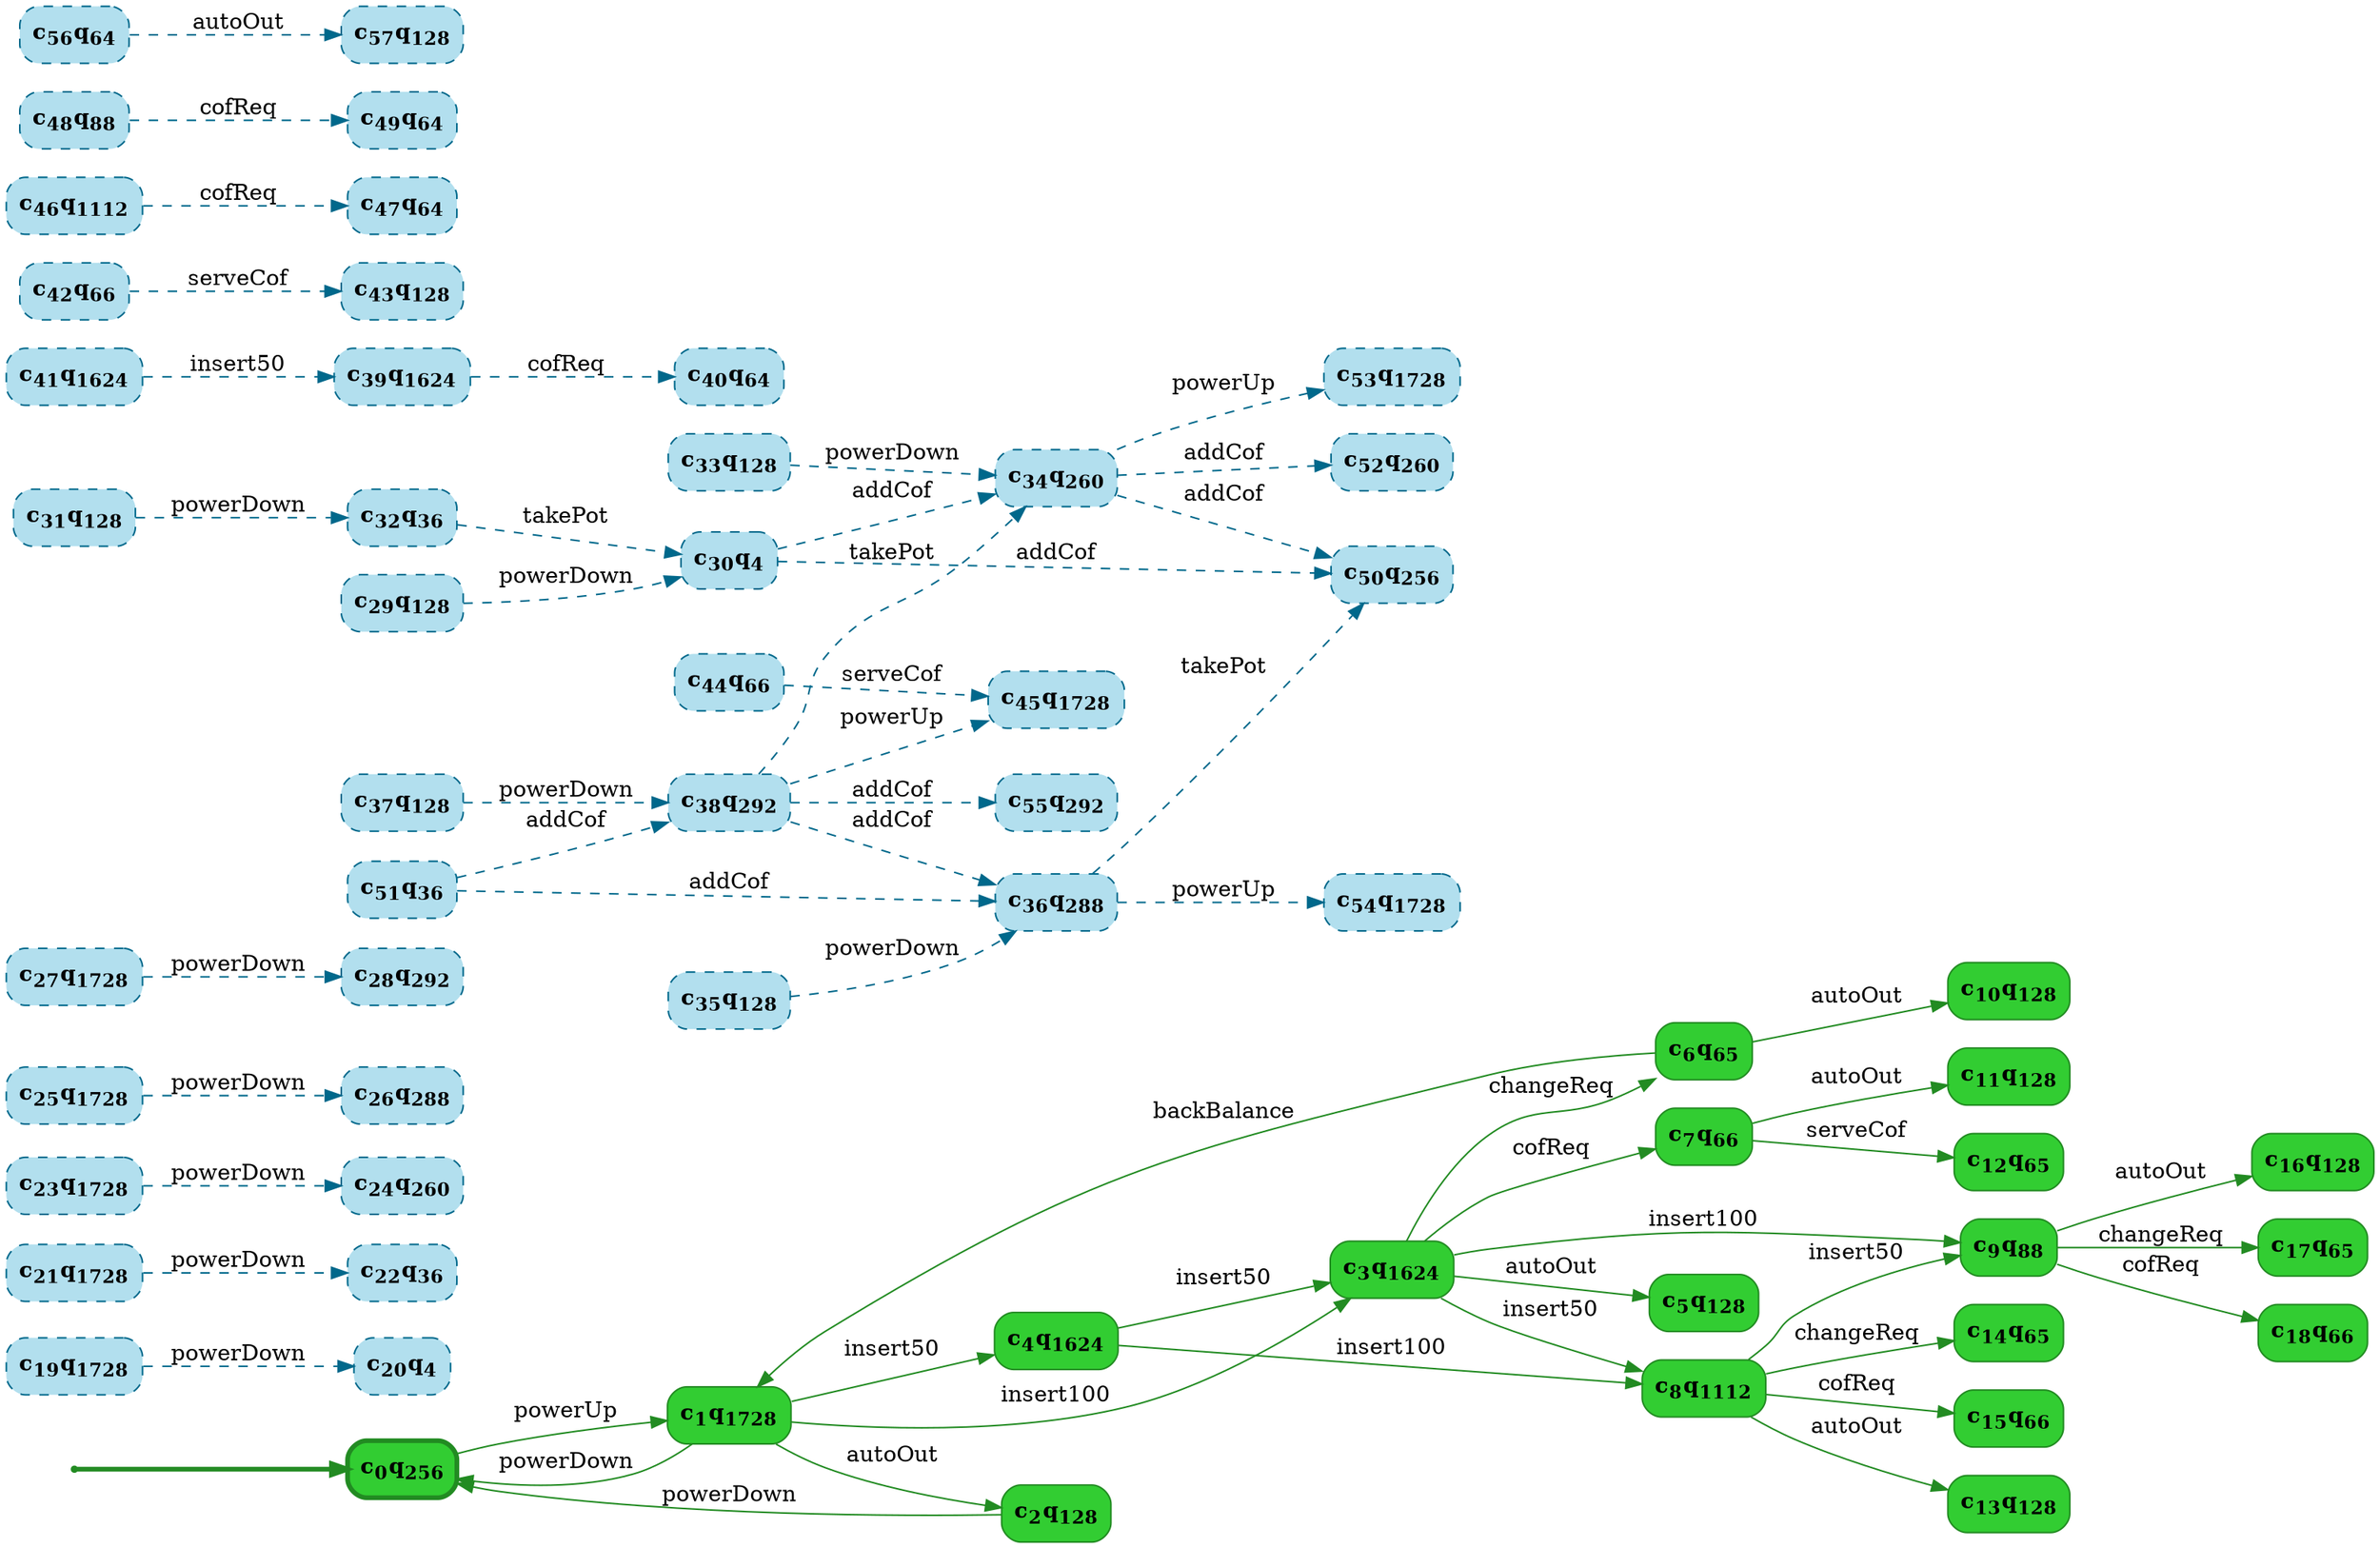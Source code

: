 digraph g {

	rankdir="LR"

	__invisible__[shape="point", color="forestgreen"]
	c0q256[label=<<b>c<sub>0</sub>q<sub>256</sub></b>>, shape="box", style="rounded, filled", fillcolor="limegreen", color="forestgreen", penwidth=3] // Initial
	c1q1728[label=<<b>c<sub>1</sub>q<sub>1728</sub></b>>, shape="box", style="rounded, filled", fillcolor="limegreen", color="forestgreen"]
	c2q128[label=<<b>c<sub>2</sub>q<sub>128</sub></b>>, shape="box", style="rounded, filled", fillcolor="limegreen", color="forestgreen"]
	c3q1624[label=<<b>c<sub>3</sub>q<sub>1624</sub></b>>, shape="box", style="rounded, filled", fillcolor="limegreen", color="forestgreen"]
	c5q128[label=<<b>c<sub>5</sub>q<sub>128</sub></b>>, shape="box", style="rounded, filled", fillcolor="limegreen", color="forestgreen"]
	c6q65[label=<<b>c<sub>6</sub>q<sub>65</sub></b>>, shape="box", style="rounded, filled", fillcolor="limegreen", color="forestgreen"]
	c10q128[label=<<b>c<sub>10</sub>q<sub>128</sub></b>>, shape="box", style="rounded, filled", fillcolor="limegreen", color="forestgreen"]
	c7q66[label=<<b>c<sub>7</sub>q<sub>66</sub></b>>, shape="box", style="rounded, filled", fillcolor="limegreen", color="forestgreen"]
	c11q128[label=<<b>c<sub>11</sub>q<sub>128</sub></b>>, shape="box", style="rounded, filled", fillcolor="limegreen", color="forestgreen"]
	c12q65[label=<<b>c<sub>12</sub>q<sub>65</sub></b>>, shape="box", style="rounded, filled", fillcolor="limegreen", color="forestgreen"]
	c9q88[label=<<b>c<sub>9</sub>q<sub>88</sub></b>>, shape="box", style="rounded, filled", fillcolor="limegreen", color="forestgreen"]
	c16q128[label=<<b>c<sub>16</sub>q<sub>128</sub></b>>, shape="box", style="rounded, filled", fillcolor="limegreen", color="forestgreen"]
	c17q65[label=<<b>c<sub>17</sub>q<sub>65</sub></b>>, shape="box", style="rounded, filled", fillcolor="limegreen", color="forestgreen"]
	c18q66[label=<<b>c<sub>18</sub>q<sub>66</sub></b>>, shape="box", style="rounded, filled", fillcolor="limegreen", color="forestgreen"]
	c8q1112[label=<<b>c<sub>8</sub>q<sub>1112</sub></b>>, shape="box", style="rounded, filled", fillcolor="limegreen", color="forestgreen"]
	c13q128[label=<<b>c<sub>13</sub>q<sub>128</sub></b>>, shape="box", style="rounded, filled", fillcolor="limegreen", color="forestgreen"]
	c14q65[label=<<b>c<sub>14</sub>q<sub>65</sub></b>>, shape="box", style="rounded, filled", fillcolor="limegreen", color="forestgreen"]
	c15q66[label=<<b>c<sub>15</sub>q<sub>66</sub></b>>, shape="box", style="rounded, filled", fillcolor="limegreen", color="forestgreen"]
	c4q1624[label=<<b>c<sub>4</sub>q<sub>1624</sub></b>>, shape="box", style="rounded, filled", fillcolor="limegreen", color="forestgreen"]
	c19q1728[label=<<b>c<sub>19</sub>q<sub>1728</sub></b>>, shape="box", style="rounded, filled, dashed", fillcolor="lightblue2", color="deepskyblue4"]
	c20q4[label=<<b>c<sub>20</sub>q<sub>4</sub></b>>, shape="box", style="rounded, filled, dashed", fillcolor="lightblue2", color="deepskyblue4"]
	c21q1728[label=<<b>c<sub>21</sub>q<sub>1728</sub></b>>, shape="box", style="rounded, filled, dashed", fillcolor="lightblue2", color="deepskyblue4"]
	c22q36[label=<<b>c<sub>22</sub>q<sub>36</sub></b>>, shape="box", style="rounded, filled, dashed", fillcolor="lightblue2", color="deepskyblue4"]
	c23q1728[label=<<b>c<sub>23</sub>q<sub>1728</sub></b>>, shape="box", style="rounded, filled, dashed", fillcolor="lightblue2", color="deepskyblue4"]
	c24q260[label=<<b>c<sub>24</sub>q<sub>260</sub></b>>, shape="box", style="rounded, filled, dashed", fillcolor="lightblue2", color="deepskyblue4"]
	c25q1728[label=<<b>c<sub>25</sub>q<sub>1728</sub></b>>, shape="box", style="rounded, filled, dashed", fillcolor="lightblue2", color="deepskyblue4"]
	c26q288[label=<<b>c<sub>26</sub>q<sub>288</sub></b>>, shape="box", style="rounded, filled, dashed", fillcolor="lightblue2", color="deepskyblue4"]
	c27q1728[label=<<b>c<sub>27</sub>q<sub>1728</sub></b>>, shape="box", style="rounded, filled, dashed", fillcolor="lightblue2", color="deepskyblue4"]
	c28q292[label=<<b>c<sub>28</sub>q<sub>292</sub></b>>, shape="box", style="rounded, filled, dashed", fillcolor="lightblue2", color="deepskyblue4"]
	c29q128[label=<<b>c<sub>29</sub>q<sub>128</sub></b>>, shape="box", style="rounded, filled, dashed", fillcolor="lightblue2", color="deepskyblue4"]
	c30q4[label=<<b>c<sub>30</sub>q<sub>4</sub></b>>, shape="box", style="rounded, filled, dashed", fillcolor="lightblue2", color="deepskyblue4"]
	c31q128[label=<<b>c<sub>31</sub>q<sub>128</sub></b>>, shape="box", style="rounded, filled, dashed", fillcolor="lightblue2", color="deepskyblue4"]
	c32q36[label=<<b>c<sub>32</sub>q<sub>36</sub></b>>, shape="box", style="rounded, filled, dashed", fillcolor="lightblue2", color="deepskyblue4"]
	c33q128[label=<<b>c<sub>33</sub>q<sub>128</sub></b>>, shape="box", style="rounded, filled, dashed", fillcolor="lightblue2", color="deepskyblue4"]
	c34q260[label=<<b>c<sub>34</sub>q<sub>260</sub></b>>, shape="box", style="rounded, filled, dashed", fillcolor="lightblue2", color="deepskyblue4"]
	c35q128[label=<<b>c<sub>35</sub>q<sub>128</sub></b>>, shape="box", style="rounded, filled, dashed", fillcolor="lightblue2", color="deepskyblue4"]
	c36q288[label=<<b>c<sub>36</sub>q<sub>288</sub></b>>, shape="box", style="rounded, filled, dashed", fillcolor="lightblue2", color="deepskyblue4"]
	c37q128[label=<<b>c<sub>37</sub>q<sub>128</sub></b>>, shape="box", style="rounded, filled, dashed", fillcolor="lightblue2", color="deepskyblue4"]
	c38q292[label=<<b>c<sub>38</sub>q<sub>292</sub></b>>, shape="box", style="rounded, filled, dashed", fillcolor="lightblue2", color="deepskyblue4"]
	c39q1624[label=<<b>c<sub>39</sub>q<sub>1624</sub></b>>, shape="box", style="rounded, filled, dashed", fillcolor="lightblue2", color="deepskyblue4"]
	c40q64[label=<<b>c<sub>40</sub>q<sub>64</sub></b>>, shape="box", style="rounded, filled, dashed", fillcolor="lightblue2", color="deepskyblue4"]
	c41q1624[label=<<b>c<sub>41</sub>q<sub>1624</sub></b>>, shape="box", style="rounded, filled, dashed", fillcolor="lightblue2", color="deepskyblue4"]
	c42q66[label=<<b>c<sub>42</sub>q<sub>66</sub></b>>, shape="box", style="rounded, filled, dashed", fillcolor="lightblue2", color="deepskyblue4"]
	c43q128[label=<<b>c<sub>43</sub>q<sub>128</sub></b>>, shape="box", style="rounded, filled, dashed", fillcolor="lightblue2", color="deepskyblue4"]
	c44q66[label=<<b>c<sub>44</sub>q<sub>66</sub></b>>, shape="box", style="rounded, filled, dashed", fillcolor="lightblue2", color="deepskyblue4"]
	c45q1728[label=<<b>c<sub>45</sub>q<sub>1728</sub></b>>, shape="box", style="rounded, filled, dashed", fillcolor="lightblue2", color="deepskyblue4"]
	c46q1112[label=<<b>c<sub>46</sub>q<sub>1112</sub></b>>, shape="box", style="rounded, filled, dashed", fillcolor="lightblue2", color="deepskyblue4"]
	c47q64[label=<<b>c<sub>47</sub>q<sub>64</sub></b>>, shape="box", style="rounded, filled, dashed", fillcolor="lightblue2", color="deepskyblue4"]
	c48q88[label=<<b>c<sub>48</sub>q<sub>88</sub></b>>, shape="box", style="rounded, filled, dashed", fillcolor="lightblue2", color="deepskyblue4"]
	c49q64[label=<<b>c<sub>49</sub>q<sub>64</sub></b>>, shape="box", style="rounded, filled, dashed", fillcolor="lightblue2", color="deepskyblue4"]
	c50q256[label=<<b>c<sub>50</sub>q<sub>256</sub></b>>, shape="box", style="rounded, filled, dashed", fillcolor="lightblue2", color="deepskyblue4"]
	c51q36[label=<<b>c<sub>51</sub>q<sub>36</sub></b>>, shape="box", style="rounded, filled, dashed", fillcolor="lightblue2", color="deepskyblue4"]
	c52q260[label=<<b>c<sub>52</sub>q<sub>260</sub></b>>, shape="box", style="rounded, filled, dashed", fillcolor="lightblue2", color="deepskyblue4"]
	c53q1728[label=<<b>c<sub>53</sub>q<sub>1728</sub></b>>, shape="box", style="rounded, filled, dashed", fillcolor="lightblue2", color="deepskyblue4"]
	c54q1728[label=<<b>c<sub>54</sub>q<sub>1728</sub></b>>, shape="box", style="rounded, filled, dashed", fillcolor="lightblue2", color="deepskyblue4"]
	c55q292[label=<<b>c<sub>55</sub>q<sub>292</sub></b>>, shape="box", style="rounded, filled, dashed", fillcolor="lightblue2", color="deepskyblue4"]
	c56q64[label=<<b>c<sub>56</sub>q<sub>64</sub></b>>, shape="box", style="rounded, filled, dashed", fillcolor="lightblue2", color="deepskyblue4"]
	c57q128[label=<<b>c<sub>57</sub>q<sub>128</sub></b>>, shape="box", style="rounded, filled, dashed", fillcolor="lightblue2", color="deepskyblue4"]

	__invisible__ -> c0q256[penwidth=3, color="forestgreen"]
	c0q256 -> c1q1728[label=<powerUp>, color="forestgreen"]
	c1q1728 -> c2q128[label=<autoOut>, color="forestgreen"]
	c2q128 -> c0q256[label=<powerDown>, color="forestgreen"]
	c1q1728 -> c3q1624[label=<insert100>, color="forestgreen"]
	c3q1624 -> c5q128[label=<autoOut>, color="forestgreen"]
	c3q1624 -> c6q65[label=<changeReq>, color="forestgreen"]
	c6q65 -> c10q128[label=<autoOut>, color="forestgreen"]
	c6q65 -> c1q1728[label=<backBalance>, color="forestgreen"]
	c3q1624 -> c7q66[label=<cofReq>, color="forestgreen"]
	c7q66 -> c11q128[label=<autoOut>, color="forestgreen"]
	c7q66 -> c12q65[label=<serveCof>, color="forestgreen"]
	c3q1624 -> c9q88[label=<insert100>, color="forestgreen"]
	c9q88 -> c16q128[label=<autoOut>, color="forestgreen"]
	c9q88 -> c17q65[label=<changeReq>, color="forestgreen"]
	c9q88 -> c18q66[label=<cofReq>, color="forestgreen"]
	c3q1624 -> c8q1112[label=<insert50>, color="forestgreen"]
	c8q1112 -> c13q128[label=<autoOut>, color="forestgreen"]
	c8q1112 -> c14q65[label=<changeReq>, color="forestgreen"]
	c8q1112 -> c15q66[label=<cofReq>, color="forestgreen"]
	c8q1112 -> c9q88[label=<insert50>, color="forestgreen"]
	c1q1728 -> c4q1624[label=<insert50>, color="forestgreen"]
	c4q1624 -> c8q1112[label=<insert100>, color="forestgreen"]
	c4q1624 -> c3q1624[label=<insert50>, color="forestgreen"]
	c1q1728 -> c0q256[label=<powerDown>, color="forestgreen"]
	c19q1728 -> c20q4[label=<powerDown>, color="deepskyblue4", style="dashed"]
	c21q1728 -> c22q36[label=<powerDown>, color="deepskyblue4", style="dashed"]
	c23q1728 -> c24q260[label=<powerDown>, color="deepskyblue4", style="dashed"]
	c25q1728 -> c26q288[label=<powerDown>, color="deepskyblue4", style="dashed"]
	c27q1728 -> c28q292[label=<powerDown>, color="deepskyblue4", style="dashed"]
	c29q128 -> c30q4[label=<powerDown>, color="deepskyblue4", style="dashed"]
	c31q128 -> c32q36[label=<powerDown>, color="deepskyblue4", style="dashed"]
	c33q128 -> c34q260[label=<powerDown>, color="deepskyblue4", style="dashed"]
	c35q128 -> c36q288[label=<powerDown>, color="deepskyblue4", style="dashed"]
	c37q128 -> c38q292[label=<powerDown>, color="deepskyblue4", style="dashed"]
	c39q1624 -> c40q64[label=<cofReq>, color="deepskyblue4", style="dashed"]
	c41q1624 -> c39q1624[label=<insert50>, color="deepskyblue4", style="dashed"]
	c42q66 -> c43q128[label=<serveCof>, color="deepskyblue4", style="dashed"]
	c44q66 -> c45q1728[label=<serveCof>, color="deepskyblue4", style="dashed"]
	c46q1112 -> c47q64[label=<cofReq>, color="deepskyblue4", style="dashed"]
	c48q88 -> c49q64[label=<cofReq>, color="deepskyblue4", style="dashed"]
	c30q4 -> c50q256[label=<addCof>, color="deepskyblue4", style="dashed"]
	c30q4 -> c34q260[label=<addCof>, color="deepskyblue4", style="dashed"]
	c51q36 -> c36q288[label=<addCof>, color="deepskyblue4", style="dashed"]
	c51q36 -> c38q292[label=<addCof>, color="deepskyblue4", style="dashed"]
	c32q36 -> c30q4[label=<takePot>, color="deepskyblue4", style="dashed"]
	c34q260 -> c52q260[label=<addCof>, color="deepskyblue4", style="dashed"]
	c34q260 -> c50q256[label=<addCof>, color="deepskyblue4", style="dashed"]
	c34q260 -> c53q1728[label=<powerUp>, color="deepskyblue4", style="dashed"]
	c36q288 -> c54q1728[label=<powerUp>, color="deepskyblue4", style="dashed"]
	c36q288 -> c50q256[label=<takePot>, color="deepskyblue4", style="dashed"]
	c38q292 -> c55q292[label=<addCof>, color="deepskyblue4", style="dashed"]
	c38q292 -> c36q288[label=<addCof>, color="deepskyblue4", style="dashed"]
	c38q292 -> c45q1728[label=<powerUp>, color="deepskyblue4", style="dashed"]
	c38q292 -> c34q260[label=<takePot>, color="deepskyblue4", style="dashed"]
	c56q64 -> c57q128[label=<autoOut>, color="deepskyblue4", style="dashed"]

}
